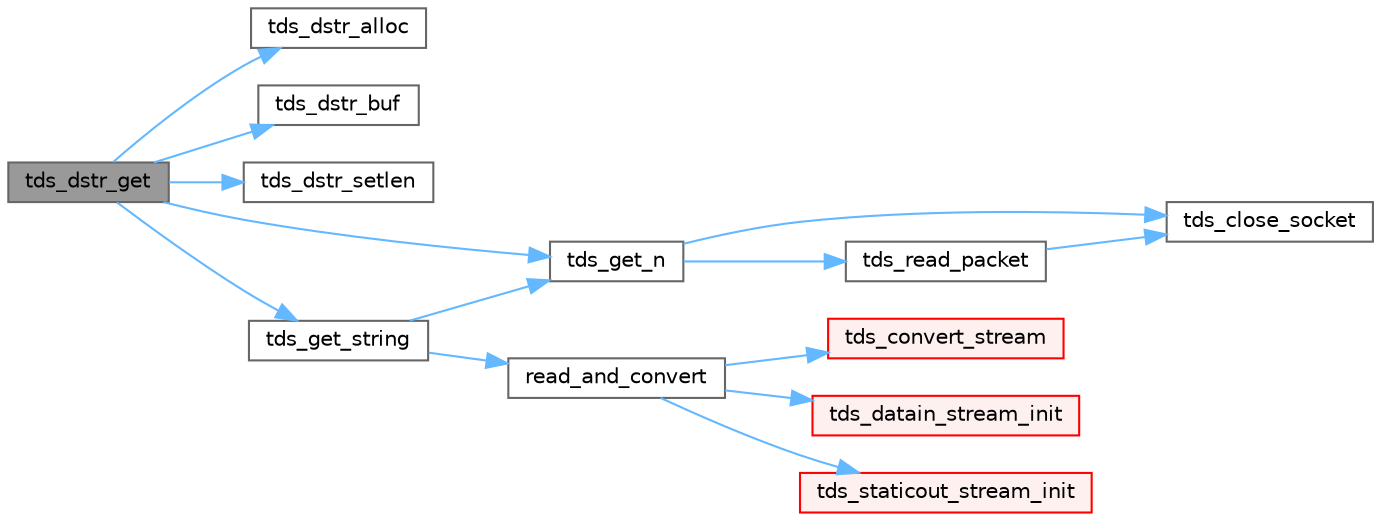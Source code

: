 digraph "tds_dstr_get"
{
 // LATEX_PDF_SIZE
  bgcolor="transparent";
  edge [fontname=Helvetica,fontsize=10,labelfontname=Helvetica,labelfontsize=10];
  node [fontname=Helvetica,fontsize=10,shape=box,height=0.2,width=0.4];
  rankdir="LR";
  Node1 [id="Node000001",label="tds_dstr_get",height=0.2,width=0.4,color="gray40", fillcolor="grey60", style="filled", fontcolor="black",tooltip="Reads a string from wire and put in a DSTR."];
  Node1 -> Node2 [id="edge1_Node000001_Node000002",color="steelblue1",style="solid",tooltip=" "];
  Node2 [id="Node000002",label="tds_dstr_alloc",height=0.2,width=0.4,color="grey40", fillcolor="white", style="filled",URL="$a00593.html#ga6aa14b8b717b51afcfb65bd55143689d",tooltip="allocate space for length char"];
  Node1 -> Node3 [id="edge2_Node000001_Node000003",color="steelblue1",style="solid",tooltip=" "];
  Node3 [id="Node000003",label="tds_dstr_buf",height=0.2,width=0.4,color="grey40", fillcolor="white", style="filled",URL="$a00593.html#gae092e53680d954bcf4f19334987d43c7",tooltip="Returns a buffer to edit the string."];
  Node1 -> Node4 [id="edge3_Node000001_Node000004",color="steelblue1",style="solid",tooltip=" "];
  Node4 [id="Node000004",label="tds_dstr_setlen",height=0.2,width=0.4,color="grey40", fillcolor="white", style="filled",URL="$a00593.html#ga0cd7863ba7c2d2da4a193234472a3d14",tooltip="limit length of string, MUST be <= current length"];
  Node1 -> Node5 [id="edge4_Node000001_Node000005",color="steelblue1",style="solid",tooltip=" "];
  Node5 [id="Node000005",label="tds_get_n",height=0.2,width=0.4,color="grey40", fillcolor="white", style="filled",URL="$a00591.html#gae777dd57e8d1bb40349d7d7d8434fddf",tooltip="Get N bytes from the buffer and return them in the already allocated space   given to us."];
  Node5 -> Node6 [id="edge5_Node000005_Node000006",color="steelblue1",style="solid",tooltip=" "];
  Node6 [id="Node000006",label="tds_close_socket",height=0.2,width=0.4,color="grey40", fillcolor="white", style="filled",URL="$a00591.html#ga3e3f76009fce5ceedb2f42bb2c9aed2e",tooltip="Close current socket."];
  Node5 -> Node7 [id="edge6_Node000005_Node000007",color="steelblue1",style="solid",tooltip=" "];
  Node7 [id="Node000007",label="tds_read_packet",height=0.2,width=0.4,color="grey40", fillcolor="white", style="filled",URL="$a00591.html#ga410619783bdf2bb60b0f27a5578e0e07",tooltip="Read in one 'packet' from the server."];
  Node7 -> Node6 [id="edge7_Node000007_Node000006",color="steelblue1",style="solid",tooltip=" "];
  Node1 -> Node8 [id="edge8_Node000001_Node000008",color="steelblue1",style="solid",tooltip=" "];
  Node8 [id="Node000008",label="tds_get_string",height=0.2,width=0.4,color="grey40", fillcolor="white", style="filled",URL="$a00591.html#ga90f080e6e9448feac15dee1370d66802",tooltip="Fetch a string from the wire."];
  Node8 -> Node9 [id="edge9_Node000008_Node000009",color="steelblue1",style="solid",tooltip=" "];
  Node9 [id="Node000009",label="read_and_convert",height=0.2,width=0.4,color="grey40", fillcolor="white", style="filled",URL="$a00591.html#ga676c4dee6522815b16fdc8e448e43590",tooltip="For UTF-8 and similar, tds_iconv() may encounter a partial sequence when the chunk boundary is not al..."];
  Node9 -> Node10 [id="edge10_Node000009_Node000010",color="steelblue1",style="solid",tooltip=" "];
  Node10 [id="Node000010",label="tds_convert_stream",height=0.2,width=0.4,color="red", fillcolor="#FFF0F0", style="filled",URL="$a01479.html#a9d8eb43a81ff58ab423dce0ce95b9564",tooltip="Reads and writes from a stream converting characters."];
  Node9 -> Node14 [id="edge11_Node000009_Node000014",color="steelblue1",style="solid",tooltip=" "];
  Node14 [id="Node000014",label="tds_datain_stream_init",height=0.2,width=0.4,color="red", fillcolor="#FFF0F0", style="filled",URL="$a01479.html#abc3a77c8aa28842e7f28583cbabc1415",tooltip="Initialize a data input stream."];
  Node9 -> Node16 [id="edge12_Node000009_Node000016",color="steelblue1",style="solid",tooltip=" "];
  Node16 [id="Node000016",label="tds_staticout_stream_init",height=0.2,width=0.4,color="red", fillcolor="#FFF0F0", style="filled",URL="$a01479.html#a9fe0d3799d2e3bde49b614c9d0c3785d",tooltip="Initialize an output stream for write into a static allocated buffer."];
  Node8 -> Node5 [id="edge13_Node000008_Node000005",color="steelblue1",style="solid",tooltip=" "];
}

